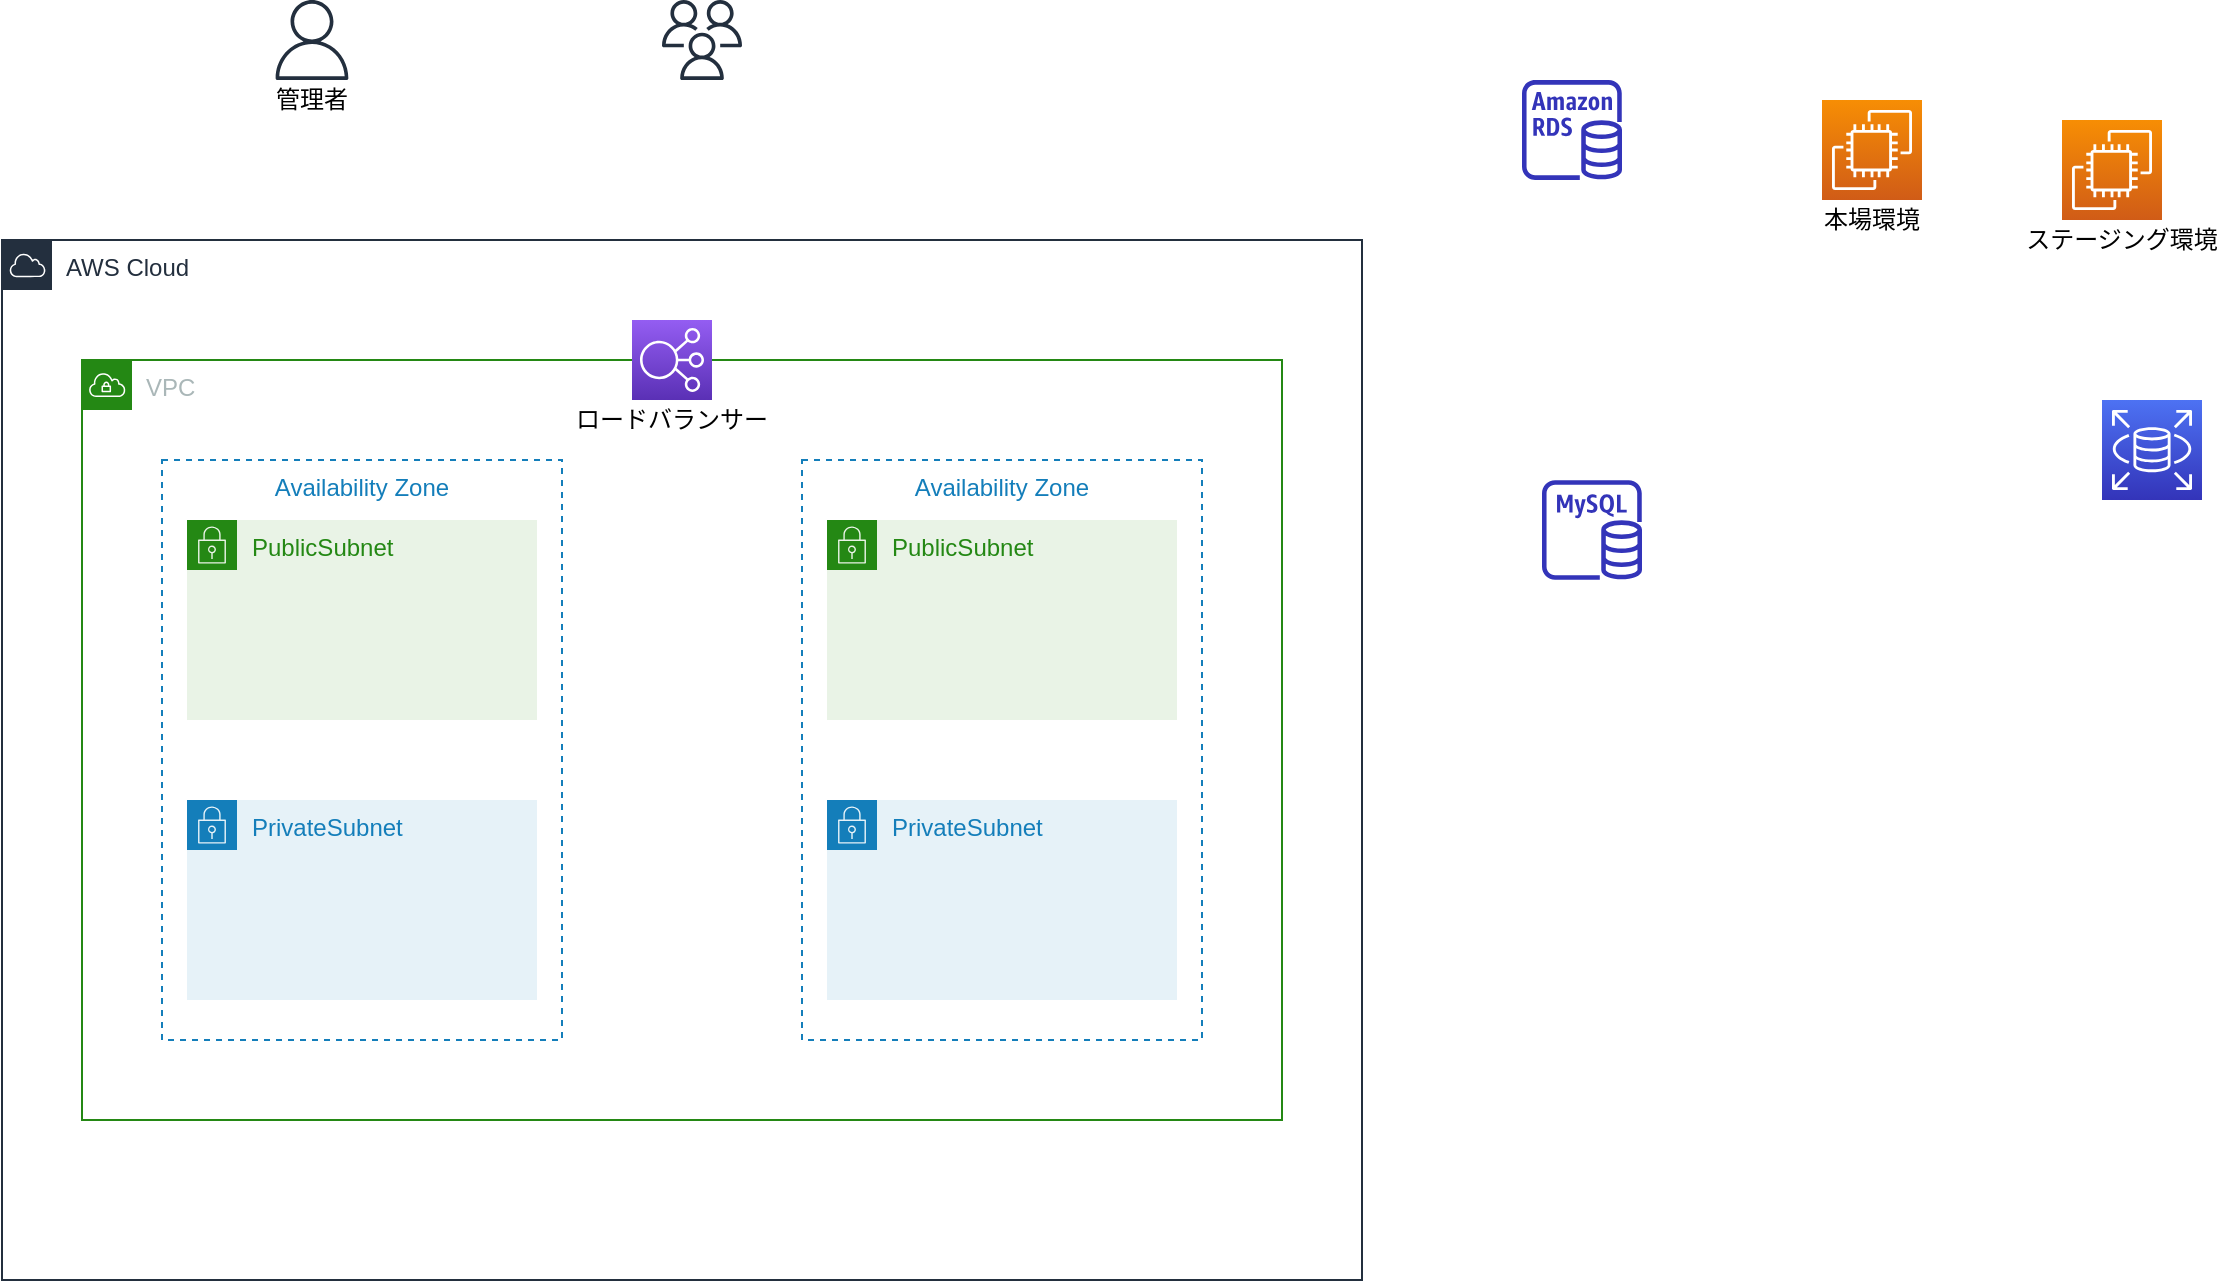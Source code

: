 <mxfile version="13.4.2" type="github">
  <diagram id="XtYhaf7LTEb38pZg41X1" name="ページ1">
    <mxGraphModel dx="1410" dy="678" grid="1" gridSize="10" guides="1" tooltips="1" connect="1" arrows="1" fold="1" page="1" pageScale="1" pageWidth="827" pageHeight="1169" math="0" shadow="0">
      <root>
        <mxCell id="0" />
        <mxCell id="1" parent="0" />
        <mxCell id="46BbhoU_Gm5NrsC8F-5Z-1" value="AWS Cloud" style="points=[[0,0],[0.25,0],[0.5,0],[0.75,0],[1,0],[1,0.25],[1,0.5],[1,0.75],[1,1],[0.75,1],[0.5,1],[0.25,1],[0,1],[0,0.75],[0,0.5],[0,0.25]];outlineConnect=0;gradientColor=none;html=1;whiteSpace=wrap;fontSize=12;fontStyle=0;shape=mxgraph.aws4.group;grIcon=mxgraph.aws4.group_aws_cloud;strokeColor=#232F3E;fillColor=none;verticalAlign=top;align=left;spacingLeft=30;fontColor=#232F3E;dashed=0;" parent="1" vertex="1">
          <mxGeometry y="160" width="680" height="520" as="geometry" />
        </mxCell>
        <mxCell id="46BbhoU_Gm5NrsC8F-5Z-2" value="VPC" style="points=[[0,0],[0.25,0],[0.5,0],[0.75,0],[1,0],[1,0.25],[1,0.5],[1,0.75],[1,1],[0.75,1],[0.5,1],[0.25,1],[0,1],[0,0.75],[0,0.5],[0,0.25]];outlineConnect=0;gradientColor=none;html=1;whiteSpace=wrap;fontSize=12;fontStyle=0;shape=mxgraph.aws4.group;grIcon=mxgraph.aws4.group_vpc;strokeColor=#248814;fillColor=none;verticalAlign=top;align=left;spacingLeft=30;fontColor=#AAB7B8;dashed=0;" parent="1" vertex="1">
          <mxGeometry x="40" y="220" width="600" height="380" as="geometry" />
        </mxCell>
        <mxCell id="kMewB1lpty2ikKgXl77D-4" value="" style="group" parent="1" vertex="1" connectable="0">
          <mxGeometry x="80" y="160" width="200" height="400" as="geometry" />
        </mxCell>
        <mxCell id="46BbhoU_Gm5NrsC8F-5Z-4" value="Availability Zone" style="fillColor=none;strokeColor=#147EBA;dashed=1;verticalAlign=top;fontStyle=0;fontColor=#147EBA;" parent="kMewB1lpty2ikKgXl77D-4" vertex="1">
          <mxGeometry y="110" width="200" height="290" as="geometry" />
        </mxCell>
        <mxCell id="46BbhoU_Gm5NrsC8F-5Z-7" value="PublicSubnet" style="points=[[0,0],[0.25,0],[0.5,0],[0.75,0],[1,0],[1,0.25],[1,0.5],[1,0.75],[1,1],[0.75,1],[0.5,1],[0.25,1],[0,1],[0,0.75],[0,0.5],[0,0.25]];outlineConnect=0;gradientColor=none;html=1;whiteSpace=wrap;fontSize=12;fontStyle=0;shape=mxgraph.aws4.group;grIcon=mxgraph.aws4.group_security_group;grStroke=0;strokeColor=#248814;fillColor=#E9F3E6;verticalAlign=top;align=left;spacingLeft=30;fontColor=#248814;dashed=0;" parent="kMewB1lpty2ikKgXl77D-4" vertex="1">
          <mxGeometry x="12.5" y="140" width="175" height="100" as="geometry" />
        </mxCell>
        <mxCell id="46BbhoU_Gm5NrsC8F-5Z-11" value="PrivateSubnet" style="points=[[0,0],[0.25,0],[0.5,0],[0.75,0],[1,0],[1,0.25],[1,0.5],[1,0.75],[1,1],[0.75,1],[0.5,1],[0.25,1],[0,1],[0,0.75],[0,0.5],[0,0.25]];outlineConnect=0;gradientColor=none;html=1;whiteSpace=wrap;fontSize=12;fontStyle=0;shape=mxgraph.aws4.group;grIcon=mxgraph.aws4.group_security_group;grStroke=0;strokeColor=#147EBA;fillColor=#E6F2F8;verticalAlign=top;align=left;spacingLeft=30;fontColor=#147EBA;dashed=0;" parent="kMewB1lpty2ikKgXl77D-4" vertex="1">
          <mxGeometry x="12.5" y="280" width="175" height="100" as="geometry" />
        </mxCell>
        <mxCell id="Y7LWI8jAa2wqXCpIytOS-1" value="" style="outlineConnect=0;fontColor=#232F3E;gradientColor=none;fillColor=#3334B9;strokeColor=none;dashed=0;verticalLabelPosition=bottom;verticalAlign=top;align=center;html=1;fontSize=12;fontStyle=0;aspect=fixed;pointerEvents=1;shape=mxgraph.aws4.rds_instance;" vertex="1" parent="1">
          <mxGeometry x="760" y="80" width="50" height="50" as="geometry" />
        </mxCell>
        <mxCell id="Y7LWI8jAa2wqXCpIytOS-5" value="" style="outlineConnect=0;fontColor=#232F3E;gradientColor=#4D72F3;gradientDirection=north;fillColor=#3334B9;strokeColor=#ffffff;dashed=0;verticalLabelPosition=bottom;verticalAlign=top;align=center;html=1;fontSize=12;fontStyle=0;aspect=fixed;shape=mxgraph.aws4.resourceIcon;resIcon=mxgraph.aws4.rds;" vertex="1" parent="1">
          <mxGeometry x="1050" y="240" width="50" height="50" as="geometry" />
        </mxCell>
        <mxCell id="Y7LWI8jAa2wqXCpIytOS-6" value="" style="outlineConnect=0;fontColor=#232F3E;gradientColor=none;fillColor=#3334B9;strokeColor=none;dashed=0;verticalLabelPosition=bottom;verticalAlign=top;align=center;html=1;fontSize=12;fontStyle=0;aspect=fixed;pointerEvents=1;shape=mxgraph.aws4.rds_mysql_instance;" vertex="1" parent="1">
          <mxGeometry x="770" y="280" width="50" height="50" as="geometry" />
        </mxCell>
        <mxCell id="Y7LWI8jAa2wqXCpIytOS-9" value="" style="group" vertex="1" connectable="0" parent="1">
          <mxGeometry x="890" y="90" width="90" height="70" as="geometry" />
        </mxCell>
        <mxCell id="Y7LWI8jAa2wqXCpIytOS-2" value="" style="outlineConnect=0;fontColor=#232F3E;gradientColor=#F78E04;gradientDirection=north;fillColor=#D05C17;strokeColor=#ffffff;dashed=0;verticalLabelPosition=bottom;verticalAlign=top;align=center;html=1;fontSize=12;fontStyle=0;aspect=fixed;shape=mxgraph.aws4.resourceIcon;resIcon=mxgraph.aws4.ec2;" vertex="1" parent="Y7LWI8jAa2wqXCpIytOS-9">
          <mxGeometry x="20" width="50" height="50" as="geometry" />
        </mxCell>
        <mxCell id="Y7LWI8jAa2wqXCpIytOS-7" value="本場環境" style="text;html=1;strokeColor=none;fillColor=none;align=center;verticalAlign=middle;whiteSpace=wrap;rounded=0;" vertex="1" parent="Y7LWI8jAa2wqXCpIytOS-9">
          <mxGeometry y="50" width="90" height="20" as="geometry" />
        </mxCell>
        <mxCell id="Y7LWI8jAa2wqXCpIytOS-11" value="" style="group" vertex="1" connectable="0" parent="1">
          <mxGeometry x="1010" y="100" width="100" height="70" as="geometry" />
        </mxCell>
        <mxCell id="Y7LWI8jAa2wqXCpIytOS-8" value="" style="outlineConnect=0;fontColor=#232F3E;gradientColor=#F78E04;gradientDirection=north;fillColor=#D05C17;strokeColor=#ffffff;dashed=0;verticalLabelPosition=bottom;verticalAlign=top;align=center;html=1;fontSize=12;fontStyle=0;aspect=fixed;shape=mxgraph.aws4.resourceIcon;resIcon=mxgraph.aws4.ec2;" vertex="1" parent="Y7LWI8jAa2wqXCpIytOS-11">
          <mxGeometry x="20" width="50" height="50" as="geometry" />
        </mxCell>
        <mxCell id="Y7LWI8jAa2wqXCpIytOS-10" value="ステージング環境" style="text;html=1;strokeColor=none;fillColor=none;align=center;verticalAlign=middle;whiteSpace=wrap;rounded=0;" vertex="1" parent="Y7LWI8jAa2wqXCpIytOS-11">
          <mxGeometry y="50" width="100" height="20" as="geometry" />
        </mxCell>
        <mxCell id="Y7LWI8jAa2wqXCpIytOS-15" value="" style="group" vertex="1" connectable="0" parent="1">
          <mxGeometry x="280" y="200" width="110" height="60" as="geometry" />
        </mxCell>
        <mxCell id="Y7LWI8jAa2wqXCpIytOS-4" value="" style="outlineConnect=0;fontColor=#232F3E;gradientColor=#945DF2;gradientDirection=north;fillColor=#5A30B5;strokeColor=#ffffff;dashed=0;verticalLabelPosition=bottom;verticalAlign=top;align=center;html=1;fontSize=12;fontStyle=0;aspect=fixed;shape=mxgraph.aws4.resourceIcon;resIcon=mxgraph.aws4.elastic_load_balancing;" vertex="1" parent="Y7LWI8jAa2wqXCpIytOS-15">
          <mxGeometry x="35" width="40" height="40" as="geometry" />
        </mxCell>
        <mxCell id="Y7LWI8jAa2wqXCpIytOS-14" value="ロードバランサー" style="text;html=1;strokeColor=none;fillColor=none;align=center;verticalAlign=middle;whiteSpace=wrap;rounded=0;" vertex="1" parent="Y7LWI8jAa2wqXCpIytOS-15">
          <mxGeometry y="40" width="110" height="20" as="geometry" />
        </mxCell>
        <mxCell id="Y7LWI8jAa2wqXCpIytOS-20" value="" style="outlineConnect=0;fontColor=#232F3E;gradientColor=none;fillColor=#232F3E;strokeColor=none;dashed=0;verticalLabelPosition=bottom;verticalAlign=top;align=center;html=1;fontSize=12;fontStyle=0;aspect=fixed;pointerEvents=1;shape=mxgraph.aws4.users;" vertex="1" parent="1">
          <mxGeometry x="330" y="40" width="40" height="40" as="geometry" />
        </mxCell>
        <mxCell id="Y7LWI8jAa2wqXCpIytOS-24" value="" style="group" vertex="1" connectable="0" parent="1">
          <mxGeometry x="110" y="40" width="90" height="60" as="geometry" />
        </mxCell>
        <mxCell id="Y7LWI8jAa2wqXCpIytOS-19" value="" style="outlineConnect=0;fontColor=#232F3E;gradientColor=none;fillColor=#232F3E;dashed=0;verticalLabelPosition=bottom;verticalAlign=top;align=center;html=1;fontSize=12;fontStyle=0;aspect=fixed;pointerEvents=1;shape=mxgraph.aws4.user;strokeColor=none;" vertex="1" parent="Y7LWI8jAa2wqXCpIytOS-24">
          <mxGeometry x="25" width="40" height="40" as="geometry" />
        </mxCell>
        <mxCell id="Y7LWI8jAa2wqXCpIytOS-21" value="管理者" style="text;html=1;strokeColor=none;fillColor=none;align=center;verticalAlign=middle;whiteSpace=wrap;rounded=0;" vertex="1" parent="Y7LWI8jAa2wqXCpIytOS-24">
          <mxGeometry y="40" width="90" height="20" as="geometry" />
        </mxCell>
        <mxCell id="Y7LWI8jAa2wqXCpIytOS-26" value="" style="group" vertex="1" connectable="0" parent="1">
          <mxGeometry x="400" y="160" width="200" height="400" as="geometry" />
        </mxCell>
        <mxCell id="Y7LWI8jAa2wqXCpIytOS-27" value="Availability Zone" style="fillColor=none;strokeColor=#147EBA;dashed=1;verticalAlign=top;fontStyle=0;fontColor=#147EBA;" vertex="1" parent="Y7LWI8jAa2wqXCpIytOS-26">
          <mxGeometry y="110" width="200" height="290" as="geometry" />
        </mxCell>
        <mxCell id="Y7LWI8jAa2wqXCpIytOS-28" value="PublicSubnet" style="points=[[0,0],[0.25,0],[0.5,0],[0.75,0],[1,0],[1,0.25],[1,0.5],[1,0.75],[1,1],[0.75,1],[0.5,1],[0.25,1],[0,1],[0,0.75],[0,0.5],[0,0.25]];outlineConnect=0;gradientColor=none;html=1;whiteSpace=wrap;fontSize=12;fontStyle=0;shape=mxgraph.aws4.group;grIcon=mxgraph.aws4.group_security_group;grStroke=0;strokeColor=#248814;fillColor=#E9F3E6;verticalAlign=top;align=left;spacingLeft=30;fontColor=#248814;dashed=0;" vertex="1" parent="Y7LWI8jAa2wqXCpIytOS-26">
          <mxGeometry x="12.5" y="140" width="175" height="100" as="geometry" />
        </mxCell>
        <mxCell id="Y7LWI8jAa2wqXCpIytOS-29" value="PrivateSubnet" style="points=[[0,0],[0.25,0],[0.5,0],[0.75,0],[1,0],[1,0.25],[1,0.5],[1,0.75],[1,1],[0.75,1],[0.5,1],[0.25,1],[0,1],[0,0.75],[0,0.5],[0,0.25]];outlineConnect=0;gradientColor=none;html=1;whiteSpace=wrap;fontSize=12;fontStyle=0;shape=mxgraph.aws4.group;grIcon=mxgraph.aws4.group_security_group;grStroke=0;strokeColor=#147EBA;fillColor=#E6F2F8;verticalAlign=top;align=left;spacingLeft=30;fontColor=#147EBA;dashed=0;" vertex="1" parent="Y7LWI8jAa2wqXCpIytOS-26">
          <mxGeometry x="12.5" y="280" width="175" height="100" as="geometry" />
        </mxCell>
      </root>
    </mxGraphModel>
  </diagram>
</mxfile>

